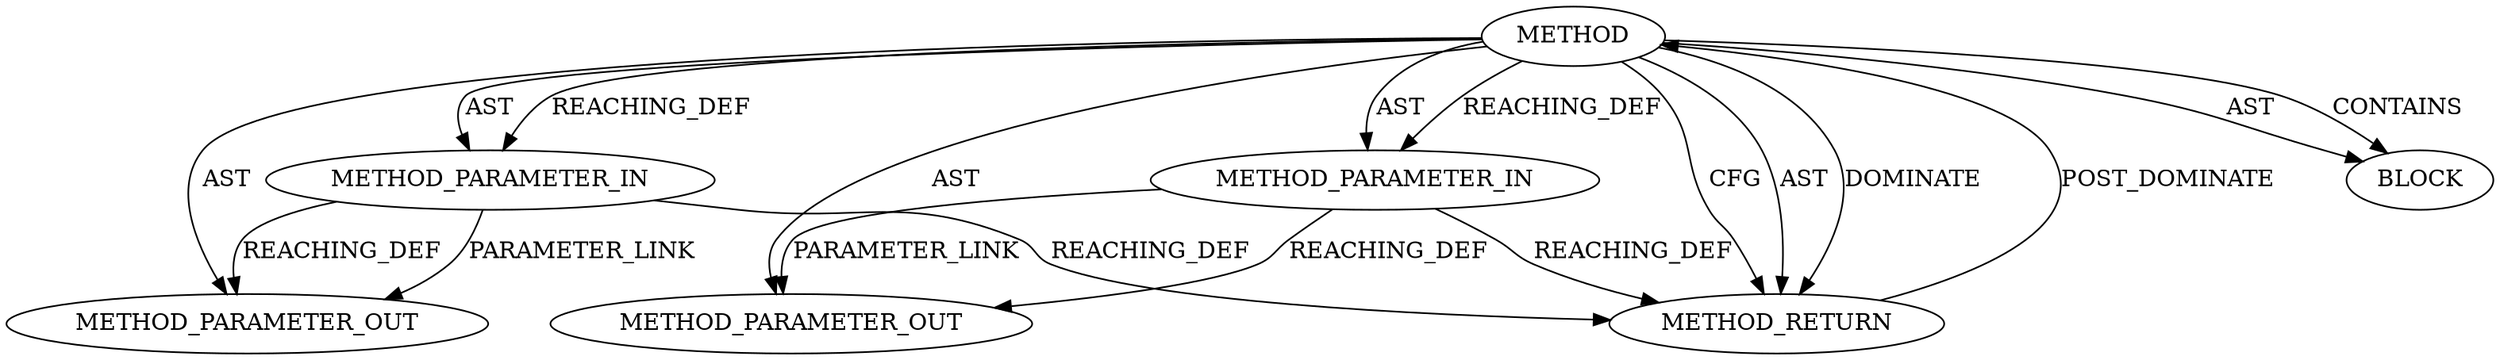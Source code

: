 digraph {
  74 [label=METHOD_PARAMETER_OUT ORDER=1 CODE="p1" IS_VARIADIC=false TYPE_FULL_NAME="ANY" EVALUATION_STRATEGY="BY_VALUE" INDEX=1 NAME="p1"]
  59 [label=METHOD AST_PARENT_TYPE="NAMESPACE_BLOCK" AST_PARENT_FULL_NAME="<global>" ORDER=0 CODE="<empty>" FULL_NAME="<operator>.notEquals" IS_EXTERNAL=true FILENAME="<empty>" SIGNATURE="" NAME="<operator>.notEquals"]
  75 [label=METHOD_PARAMETER_OUT ORDER=2 CODE="p2" IS_VARIADIC=false TYPE_FULL_NAME="ANY" EVALUATION_STRATEGY="BY_VALUE" INDEX=2 NAME="p2"]
  61 [label=METHOD_PARAMETER_IN ORDER=2 CODE="p2" IS_VARIADIC=false TYPE_FULL_NAME="ANY" EVALUATION_STRATEGY="BY_VALUE" INDEX=2 NAME="p2"]
  60 [label=METHOD_PARAMETER_IN ORDER=1 CODE="p1" IS_VARIADIC=false TYPE_FULL_NAME="ANY" EVALUATION_STRATEGY="BY_VALUE" INDEX=1 NAME="p1"]
  62 [label=BLOCK ORDER=1 ARGUMENT_INDEX=1 CODE="<empty>" TYPE_FULL_NAME="ANY"]
  63 [label=METHOD_RETURN ORDER=2 CODE="RET" TYPE_FULL_NAME="ANY" EVALUATION_STRATEGY="BY_VALUE"]
  59 -> 75 [label=AST ]
  59 -> 60 [label=AST ]
  63 -> 59 [label=POST_DOMINATE ]
  59 -> 63 [label=CFG ]
  59 -> 63 [label=AST ]
  61 -> 75 [label=REACHING_DEF VARIABLE="p2"]
  59 -> 60 [label=REACHING_DEF VARIABLE=""]
  60 -> 74 [label=PARAMETER_LINK ]
  59 -> 62 [label=AST ]
  59 -> 74 [label=AST ]
  60 -> 63 [label=REACHING_DEF VARIABLE="p1"]
  59 -> 62 [label=CONTAINS ]
  61 -> 75 [label=PARAMETER_LINK ]
  60 -> 74 [label=REACHING_DEF VARIABLE="p1"]
  59 -> 63 [label=DOMINATE ]
  59 -> 61 [label=AST ]
  61 -> 63 [label=REACHING_DEF VARIABLE="p2"]
  59 -> 61 [label=REACHING_DEF VARIABLE=""]
}
